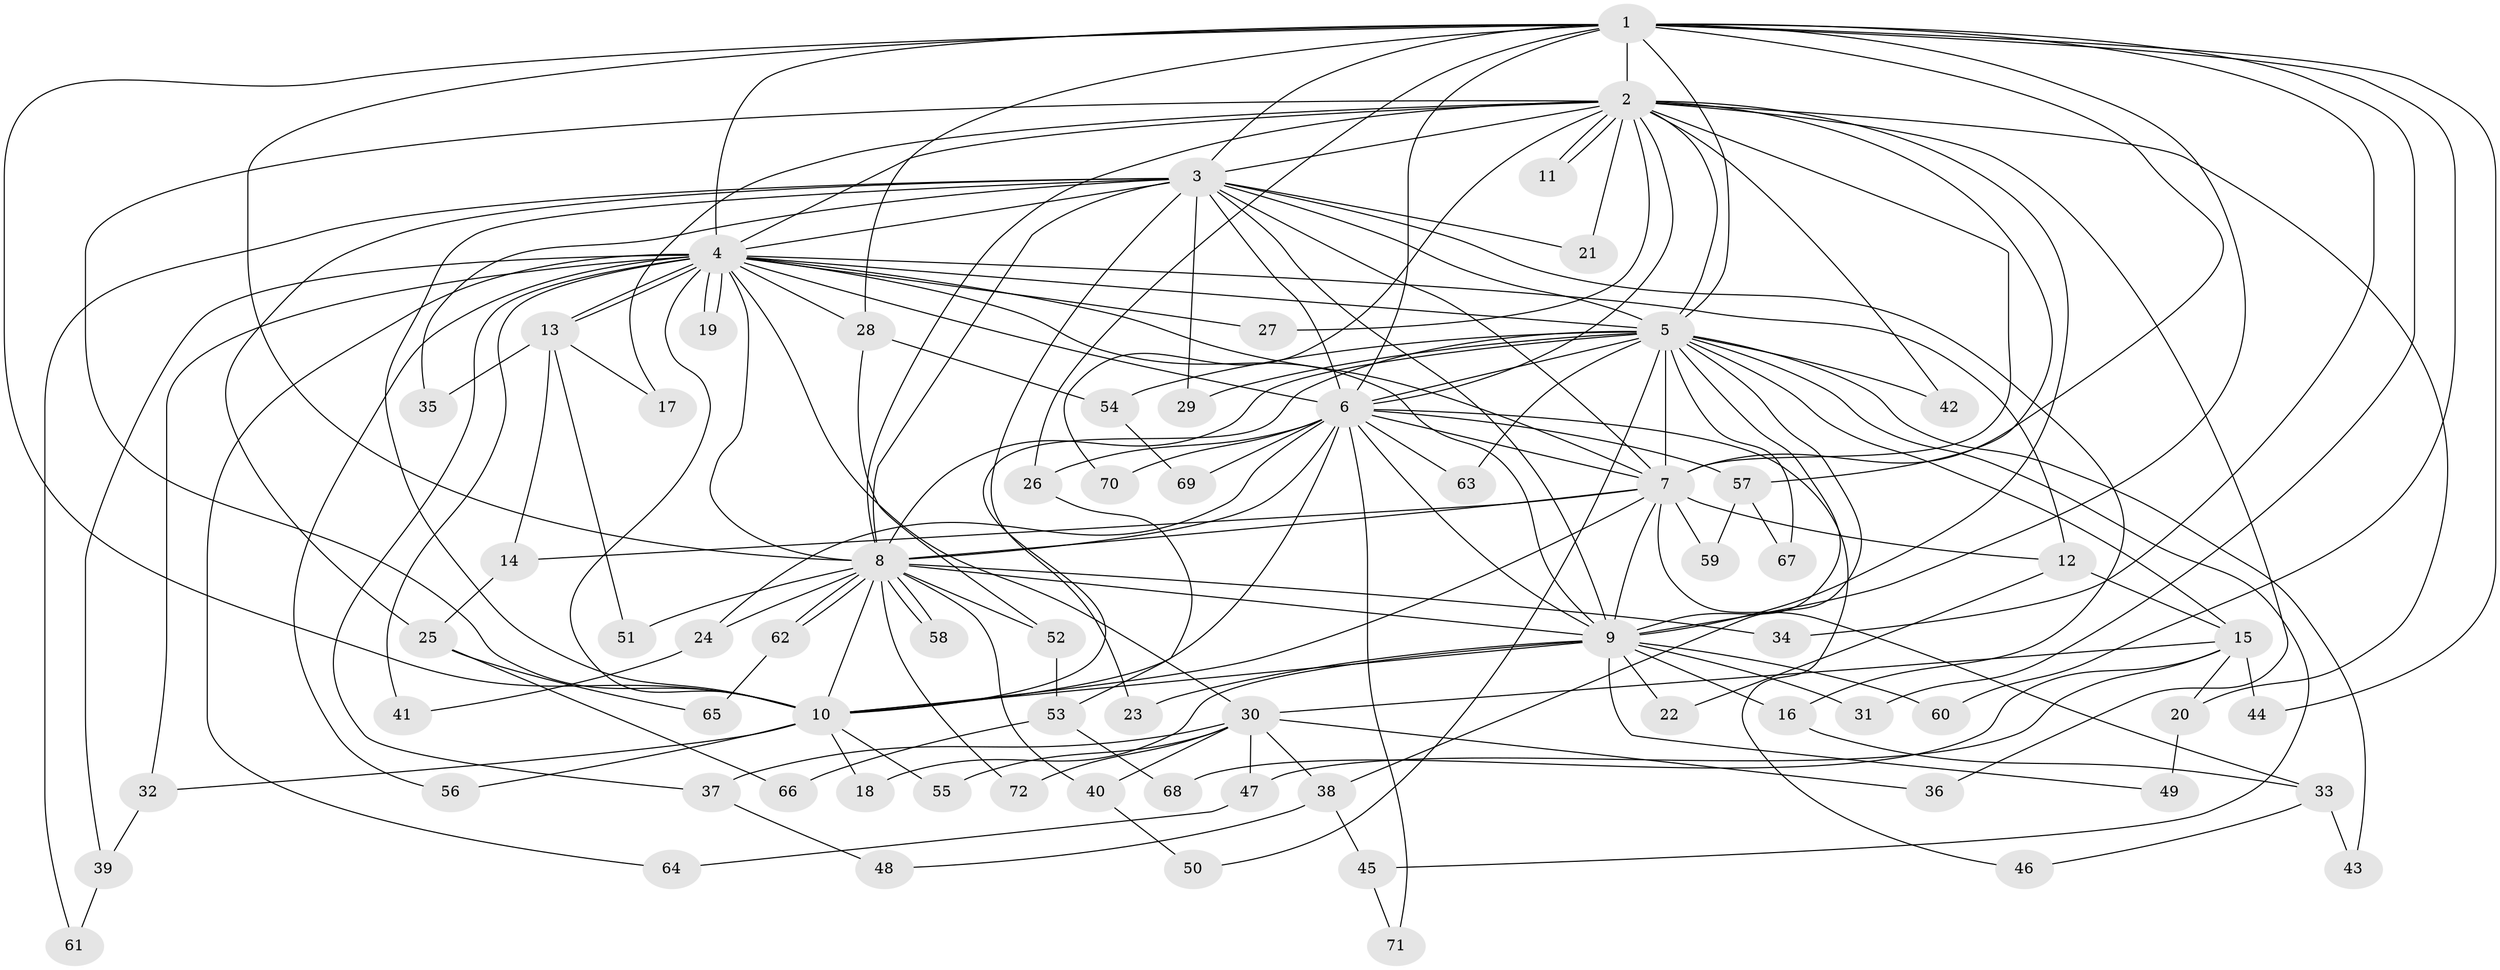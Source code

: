 // coarse degree distribution, {24: 0.018867924528301886, 15: 0.03773584905660377, 13: 0.018867924528301886, 16: 0.018867924528301886, 17: 0.018867924528301886, 14: 0.018867924528301886, 18: 0.018867924528301886, 12: 0.018867924528301886, 2: 0.5094339622641509, 9: 0.018867924528301886, 5: 0.03773584905660377, 3: 0.18867924528301888, 1: 0.018867924528301886, 4: 0.03773584905660377, 10: 0.018867924528301886}
// Generated by graph-tools (version 1.1) at 2025/51/02/27/25 19:51:44]
// undirected, 72 vertices, 169 edges
graph export_dot {
graph [start="1"]
  node [color=gray90,style=filled];
  1;
  2;
  3;
  4;
  5;
  6;
  7;
  8;
  9;
  10;
  11;
  12;
  13;
  14;
  15;
  16;
  17;
  18;
  19;
  20;
  21;
  22;
  23;
  24;
  25;
  26;
  27;
  28;
  29;
  30;
  31;
  32;
  33;
  34;
  35;
  36;
  37;
  38;
  39;
  40;
  41;
  42;
  43;
  44;
  45;
  46;
  47;
  48;
  49;
  50;
  51;
  52;
  53;
  54;
  55;
  56;
  57;
  58;
  59;
  60;
  61;
  62;
  63;
  64;
  65;
  66;
  67;
  68;
  69;
  70;
  71;
  72;
  1 -- 2;
  1 -- 3;
  1 -- 4;
  1 -- 5;
  1 -- 6;
  1 -- 7;
  1 -- 8;
  1 -- 9;
  1 -- 10;
  1 -- 26;
  1 -- 28;
  1 -- 31;
  1 -- 34;
  1 -- 44;
  1 -- 60;
  2 -- 3;
  2 -- 4;
  2 -- 5;
  2 -- 6;
  2 -- 7;
  2 -- 8;
  2 -- 9;
  2 -- 10;
  2 -- 11;
  2 -- 11;
  2 -- 17;
  2 -- 20;
  2 -- 21;
  2 -- 27;
  2 -- 36;
  2 -- 42;
  2 -- 57;
  2 -- 70;
  3 -- 4;
  3 -- 5;
  3 -- 6;
  3 -- 7;
  3 -- 8;
  3 -- 9;
  3 -- 10;
  3 -- 16;
  3 -- 21;
  3 -- 23;
  3 -- 25;
  3 -- 29;
  3 -- 35;
  3 -- 61;
  4 -- 5;
  4 -- 6;
  4 -- 7;
  4 -- 8;
  4 -- 9;
  4 -- 10;
  4 -- 12;
  4 -- 13;
  4 -- 13;
  4 -- 19;
  4 -- 19;
  4 -- 27;
  4 -- 28;
  4 -- 30;
  4 -- 32;
  4 -- 37;
  4 -- 39;
  4 -- 41;
  4 -- 56;
  4 -- 64;
  5 -- 6;
  5 -- 7;
  5 -- 8;
  5 -- 9;
  5 -- 10;
  5 -- 15;
  5 -- 29;
  5 -- 38;
  5 -- 42;
  5 -- 43;
  5 -- 45;
  5 -- 50;
  5 -- 54;
  5 -- 63;
  5 -- 67;
  6 -- 7;
  6 -- 8;
  6 -- 9;
  6 -- 10;
  6 -- 24;
  6 -- 26;
  6 -- 46;
  6 -- 57;
  6 -- 63;
  6 -- 69;
  6 -- 70;
  6 -- 71;
  7 -- 8;
  7 -- 9;
  7 -- 10;
  7 -- 12;
  7 -- 14;
  7 -- 33;
  7 -- 59;
  8 -- 9;
  8 -- 10;
  8 -- 24;
  8 -- 34;
  8 -- 40;
  8 -- 51;
  8 -- 52;
  8 -- 58;
  8 -- 58;
  8 -- 62;
  8 -- 62;
  8 -- 72;
  9 -- 10;
  9 -- 16;
  9 -- 18;
  9 -- 22;
  9 -- 23;
  9 -- 31;
  9 -- 49;
  9 -- 60;
  10 -- 18;
  10 -- 32;
  10 -- 55;
  10 -- 56;
  12 -- 15;
  12 -- 22;
  13 -- 14;
  13 -- 17;
  13 -- 35;
  13 -- 51;
  14 -- 25;
  15 -- 20;
  15 -- 30;
  15 -- 44;
  15 -- 47;
  15 -- 68;
  16 -- 33;
  20 -- 49;
  24 -- 41;
  25 -- 65;
  25 -- 66;
  26 -- 53;
  28 -- 52;
  28 -- 54;
  30 -- 36;
  30 -- 37;
  30 -- 38;
  30 -- 40;
  30 -- 47;
  30 -- 55;
  30 -- 72;
  32 -- 39;
  33 -- 43;
  33 -- 46;
  37 -- 48;
  38 -- 45;
  38 -- 48;
  39 -- 61;
  40 -- 50;
  45 -- 71;
  47 -- 64;
  52 -- 53;
  53 -- 66;
  53 -- 68;
  54 -- 69;
  57 -- 59;
  57 -- 67;
  62 -- 65;
}
